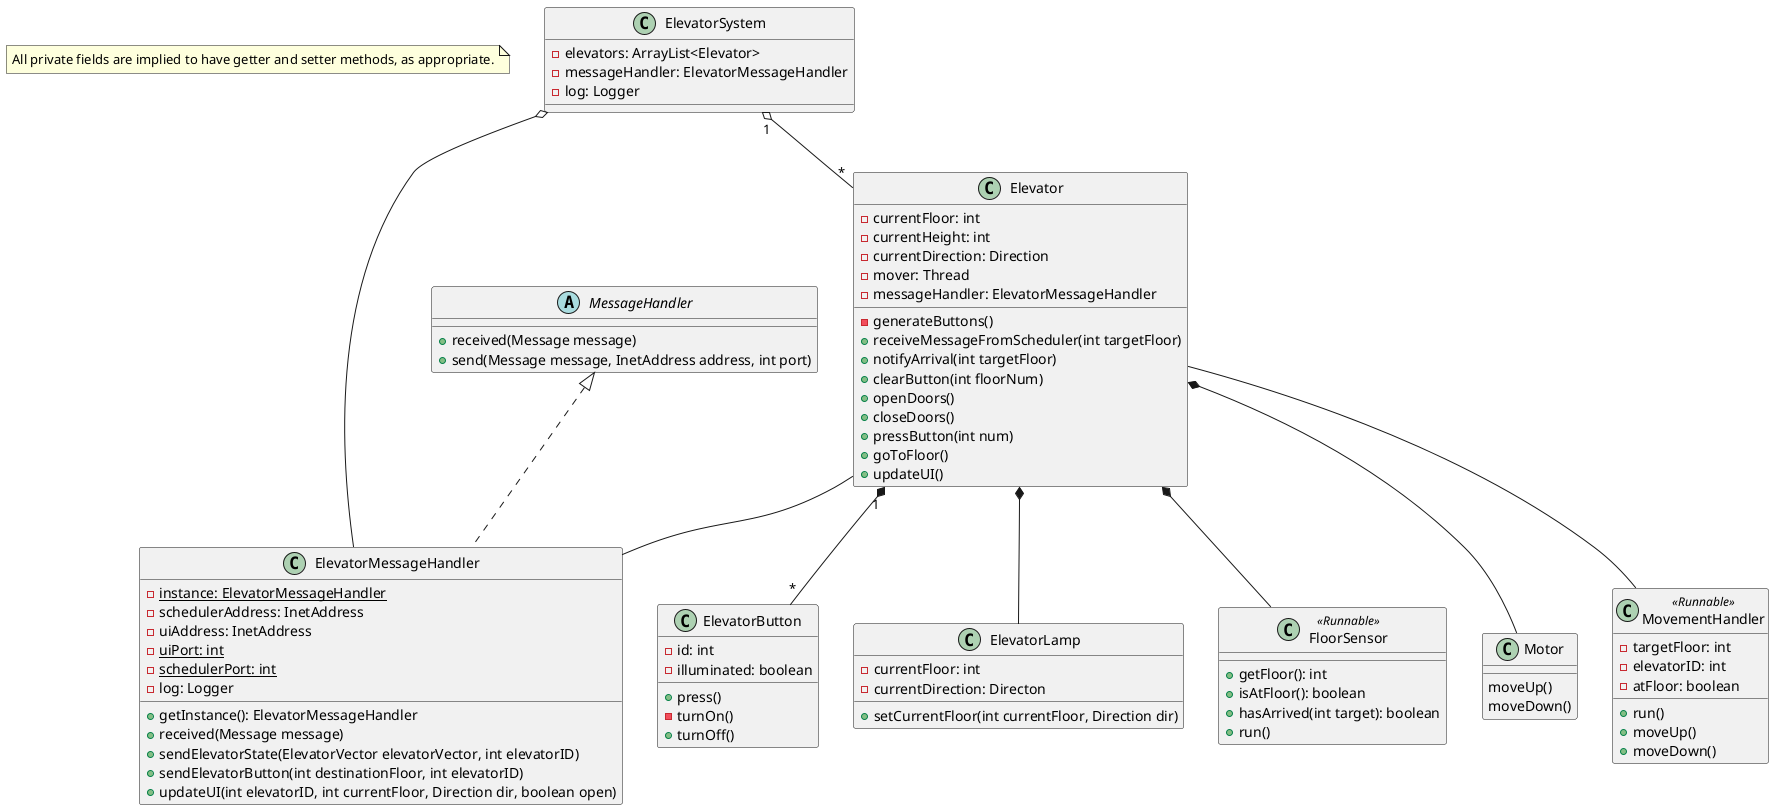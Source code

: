 @startuml

note "All private fields are implied to have getter and setter methods, as appropriate." as N1

class ElevatorSystem {
    -elevators: ArrayList<Elevator>
    -messageHandler: ElevatorMessageHandler
    -log: Logger
}

class Elevator {
    -currentFloor: int
    -currentHeight: int
    -currentDirection: Direction
    -mover: Thread
    -messageHandler: ElevatorMessageHandler

    -generateButtons()
    +receiveMessageFromScheduler(int targetFloor)
    +notifyArrival(int targetFloor)
    +clearButton(int floorNum)
    +openDoors()
    +closeDoors()
    +pressButton(int num)
    +goToFloor()
    +updateUI()
}

class ElevatorButton {
    -id: int
    -illuminated: boolean

    +press()
    -turnOn()
    +turnOff()
}

class ElevatorLamp {
    -currentFloor: int
    -currentDirection: Directon

    +setCurrentFloor(int currentFloor, Direction dir)
}

class ElevatorMessageHandler {
    -{static} instance: ElevatorMessageHandler
    -schedulerAddress: InetAddress
    -uiAddress: InetAddress
    -{static} uiPort: int
    -{static} schedulerPort: int
    -log: Logger

    +getInstance(): ElevatorMessageHandler
    +received(Message message)
    +sendElevatorState(ElevatorVector elevatorVector, int elevatorID)
    +sendElevatorButton(int destinationFloor, int elevatorID)
    +updateUI(int elevatorID, int currentFloor, Direction dir, boolean open)
}

abstract class MessageHandler {
    +received(Message message)
    +send(Message message, InetAddress address, int port)
}

class FloorSensor <<Runnable>> {
    +getFloor(): int
    +isAtFloor(): boolean
    +hasArrived(int target): boolean
    +run()
}

class Motor {
    moveUp()
    moveDown()
}

class MovementHandler <<Runnable>> {
    -targetFloor: int
    -elevatorID: int
    -atFloor: boolean

    +run()
    +moveUp()
    +moveDown()
}

Elevator *-- Motor
Elevator *-- FloorSensor
Elevator "1" *-- "*" ElevatorButton
Elevator *-- ElevatorLamp
Elevator -- ElevatorMessageHandler
Elevator -- MovementHandler

ElevatorSystem "1" o--"*" Elevator
ElevatorSystem o-- ElevatorMessageHandler

MessageHandler <|.. ElevatorMessageHandler

@enduml